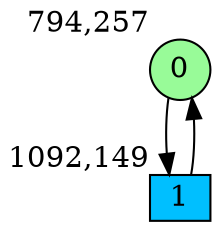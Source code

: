 digraph G {
graph [bgcolor=white]
node [shape=circle, style = filled, fillcolor=white,fixedsize=true, width=0.4, height=0.3 ]
0[xlabel="794,257", pos = "0,0!", fillcolor=palegreen ];
1[xlabel="1092,149", pos = "4.65625,1.6875!", fillcolor=deepskyblue, shape=box ];
0->1 ;
1->0 ;
}
